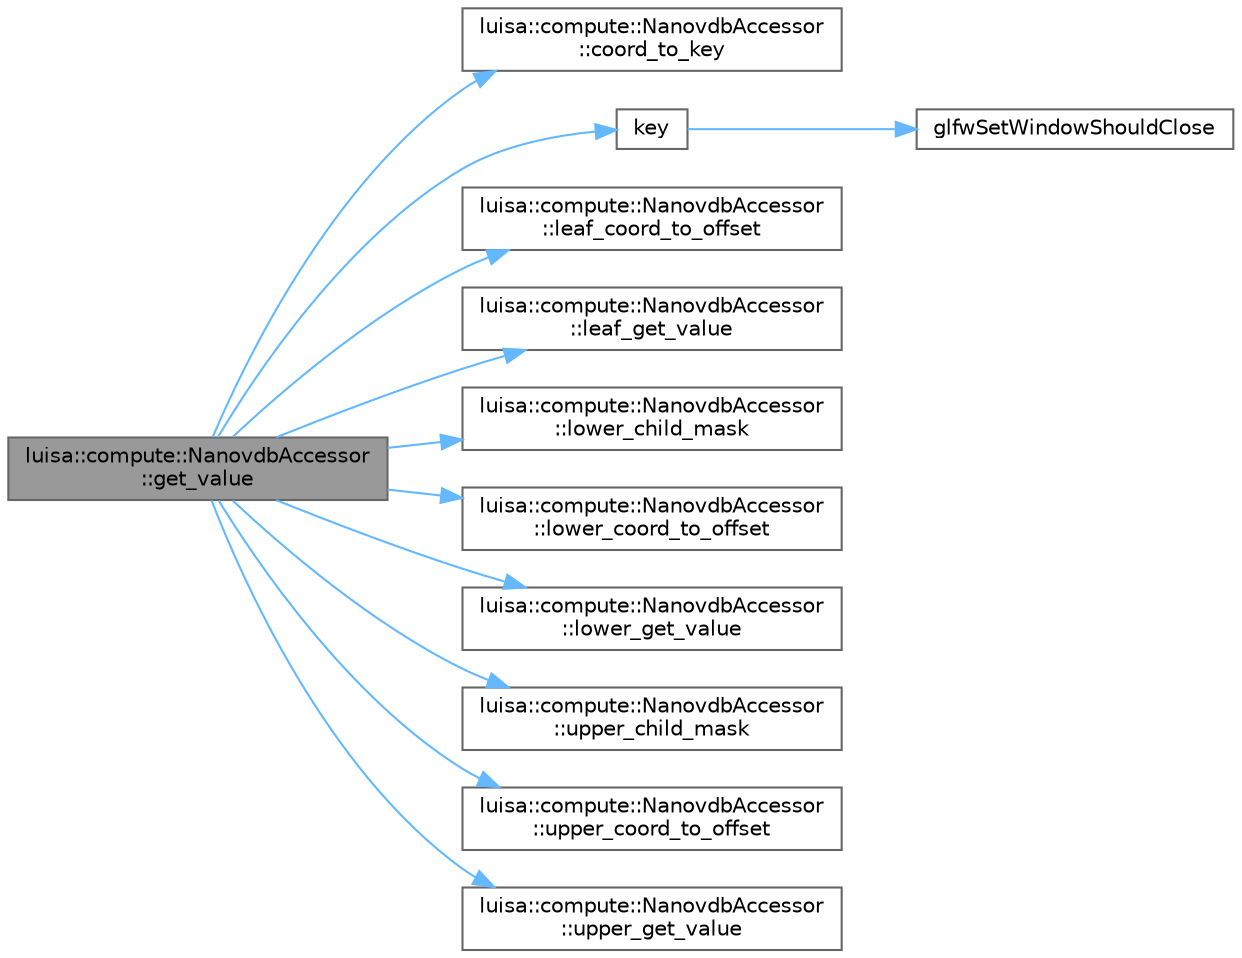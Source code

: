 digraph "luisa::compute::NanovdbAccessor::get_value"
{
 // LATEX_PDF_SIZE
  bgcolor="transparent";
  edge [fontname=Helvetica,fontsize=10,labelfontname=Helvetica,labelfontsize=10];
  node [fontname=Helvetica,fontsize=10,shape=box,height=0.2,width=0.4];
  rankdir="LR";
  Node1 [id="Node000001",label="luisa::compute::NanovdbAccessor\l::get_value",height=0.2,width=0.4,color="gray40", fillcolor="grey60", style="filled", fontcolor="black",tooltip=" "];
  Node1 -> Node2 [id="edge1_Node000001_Node000002",color="steelblue1",style="solid",tooltip=" "];
  Node2 [id="Node000002",label="luisa::compute::NanovdbAccessor\l::coord_to_key",height=0.2,width=0.4,color="grey40", fillcolor="white", style="filled",URL="$classluisa_1_1compute_1_1_nanovdb_accessor.html#a9e204ccc7e06214094338bb4296c005c",tooltip=" "];
  Node1 -> Node3 [id="edge2_Node000001_Node000003",color="steelblue1",style="solid",tooltip=" "];
  Node3 [id="Node000003",label="key",height=0.2,width=0.4,color="grey40", fillcolor="white", style="filled",URL="$gears_8c.html#accd6b5b92b78666e36543412d4ac14cd",tooltip=" "];
  Node3 -> Node4 [id="edge3_Node000003_Node000004",color="steelblue1",style="solid",tooltip=" "];
  Node4 [id="Node000004",label="glfwSetWindowShouldClose",height=0.2,width=0.4,color="grey40", fillcolor="white", style="filled",URL="$group__window.html#ga1cadeda7a1e2f224e06a8415d30741aa",tooltip="Sets the close flag of the specified window."];
  Node1 -> Node5 [id="edge4_Node000001_Node000005",color="steelblue1",style="solid",tooltip=" "];
  Node5 [id="Node000005",label="luisa::compute::NanovdbAccessor\l::leaf_coord_to_offset",height=0.2,width=0.4,color="grey40", fillcolor="white", style="filled",URL="$classluisa_1_1compute_1_1_nanovdb_accessor.html#ac491c0cdbdcfc54f18fc23ec8e82ec1f",tooltip=" "];
  Node1 -> Node6 [id="edge5_Node000001_Node000006",color="steelblue1",style="solid",tooltip=" "];
  Node6 [id="Node000006",label="luisa::compute::NanovdbAccessor\l::leaf_get_value",height=0.2,width=0.4,color="grey40", fillcolor="white", style="filled",URL="$classluisa_1_1compute_1_1_nanovdb_accessor.html#a5b143078b875dc792c2b17442015fb2a",tooltip=" "];
  Node1 -> Node7 [id="edge6_Node000001_Node000007",color="steelblue1",style="solid",tooltip=" "];
  Node7 [id="Node000007",label="luisa::compute::NanovdbAccessor\l::lower_child_mask",height=0.2,width=0.4,color="grey40", fillcolor="white", style="filled",URL="$classluisa_1_1compute_1_1_nanovdb_accessor.html#a22c0922188275a6e445ec54c07773548",tooltip=" "];
  Node1 -> Node8 [id="edge7_Node000001_Node000008",color="steelblue1",style="solid",tooltip=" "];
  Node8 [id="Node000008",label="luisa::compute::NanovdbAccessor\l::lower_coord_to_offset",height=0.2,width=0.4,color="grey40", fillcolor="white", style="filled",URL="$classluisa_1_1compute_1_1_nanovdb_accessor.html#ac53bc2071617077ba16f84545d4632a3",tooltip=" "];
  Node1 -> Node9 [id="edge8_Node000001_Node000009",color="steelblue1",style="solid",tooltip=" "];
  Node9 [id="Node000009",label="luisa::compute::NanovdbAccessor\l::lower_get_value",height=0.2,width=0.4,color="grey40", fillcolor="white", style="filled",URL="$classluisa_1_1compute_1_1_nanovdb_accessor.html#af8b0290e7c9b9b3dec36b9b8fc71f230",tooltip=" "];
  Node1 -> Node10 [id="edge9_Node000001_Node000010",color="steelblue1",style="solid",tooltip=" "];
  Node10 [id="Node000010",label="luisa::compute::NanovdbAccessor\l::upper_child_mask",height=0.2,width=0.4,color="grey40", fillcolor="white", style="filled",URL="$classluisa_1_1compute_1_1_nanovdb_accessor.html#ad9a8f62e3681b2da247325c63063270a",tooltip=" "];
  Node1 -> Node11 [id="edge10_Node000001_Node000011",color="steelblue1",style="solid",tooltip=" "];
  Node11 [id="Node000011",label="luisa::compute::NanovdbAccessor\l::upper_coord_to_offset",height=0.2,width=0.4,color="grey40", fillcolor="white", style="filled",URL="$classluisa_1_1compute_1_1_nanovdb_accessor.html#afd836508ef5e46e75bf632f8a485f789",tooltip=" "];
  Node1 -> Node12 [id="edge11_Node000001_Node000012",color="steelblue1",style="solid",tooltip=" "];
  Node12 [id="Node000012",label="luisa::compute::NanovdbAccessor\l::upper_get_value",height=0.2,width=0.4,color="grey40", fillcolor="white", style="filled",URL="$classluisa_1_1compute_1_1_nanovdb_accessor.html#a817e8be02eeb2fc8dc56642f0a4641f6",tooltip=" "];
}

